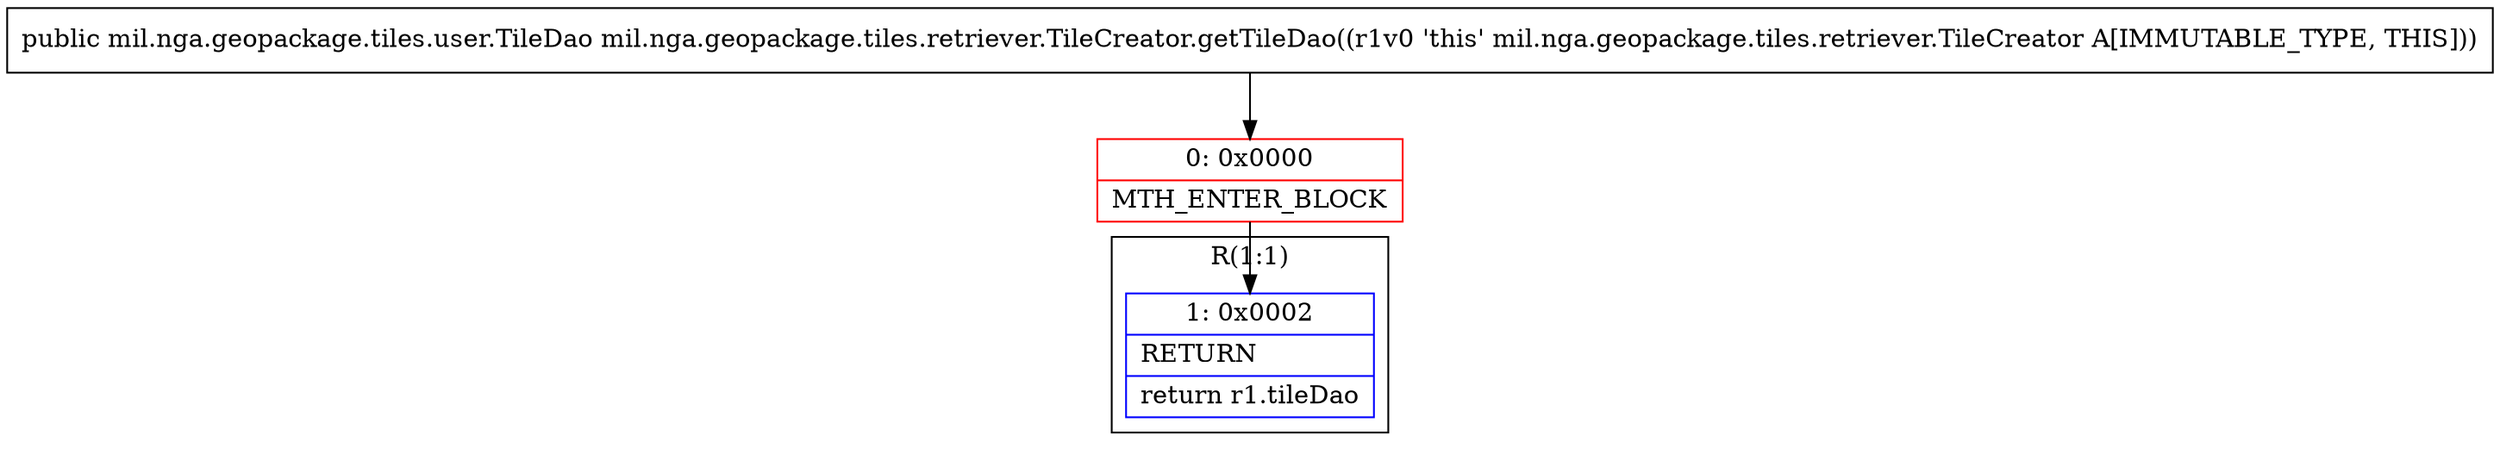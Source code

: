 digraph "CFG formil.nga.geopackage.tiles.retriever.TileCreator.getTileDao()Lmil\/nga\/geopackage\/tiles\/user\/TileDao;" {
subgraph cluster_Region_2072407171 {
label = "R(1:1)";
node [shape=record,color=blue];
Node_1 [shape=record,label="{1\:\ 0x0002|RETURN\l|return r1.tileDao\l}"];
}
Node_0 [shape=record,color=red,label="{0\:\ 0x0000|MTH_ENTER_BLOCK\l}"];
MethodNode[shape=record,label="{public mil.nga.geopackage.tiles.user.TileDao mil.nga.geopackage.tiles.retriever.TileCreator.getTileDao((r1v0 'this' mil.nga.geopackage.tiles.retriever.TileCreator A[IMMUTABLE_TYPE, THIS])) }"];
MethodNode -> Node_0;
Node_0 -> Node_1;
}

